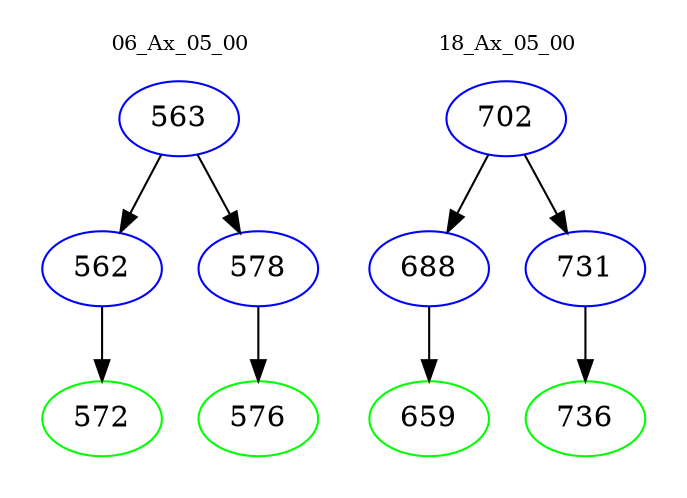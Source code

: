 digraph{
subgraph cluster_0 {
color = white
label = "06_Ax_05_00";
fontsize=10;
T0_563 [label="563", color="blue"]
T0_563 -> T0_562 [color="black"]
T0_562 [label="562", color="blue"]
T0_562 -> T0_572 [color="black"]
T0_572 [label="572", color="green"]
T0_563 -> T0_578 [color="black"]
T0_578 [label="578", color="blue"]
T0_578 -> T0_576 [color="black"]
T0_576 [label="576", color="green"]
}
subgraph cluster_1 {
color = white
label = "18_Ax_05_00";
fontsize=10;
T1_702 [label="702", color="blue"]
T1_702 -> T1_688 [color="black"]
T1_688 [label="688", color="blue"]
T1_688 -> T1_659 [color="black"]
T1_659 [label="659", color="green"]
T1_702 -> T1_731 [color="black"]
T1_731 [label="731", color="blue"]
T1_731 -> T1_736 [color="black"]
T1_736 [label="736", color="green"]
}
}
